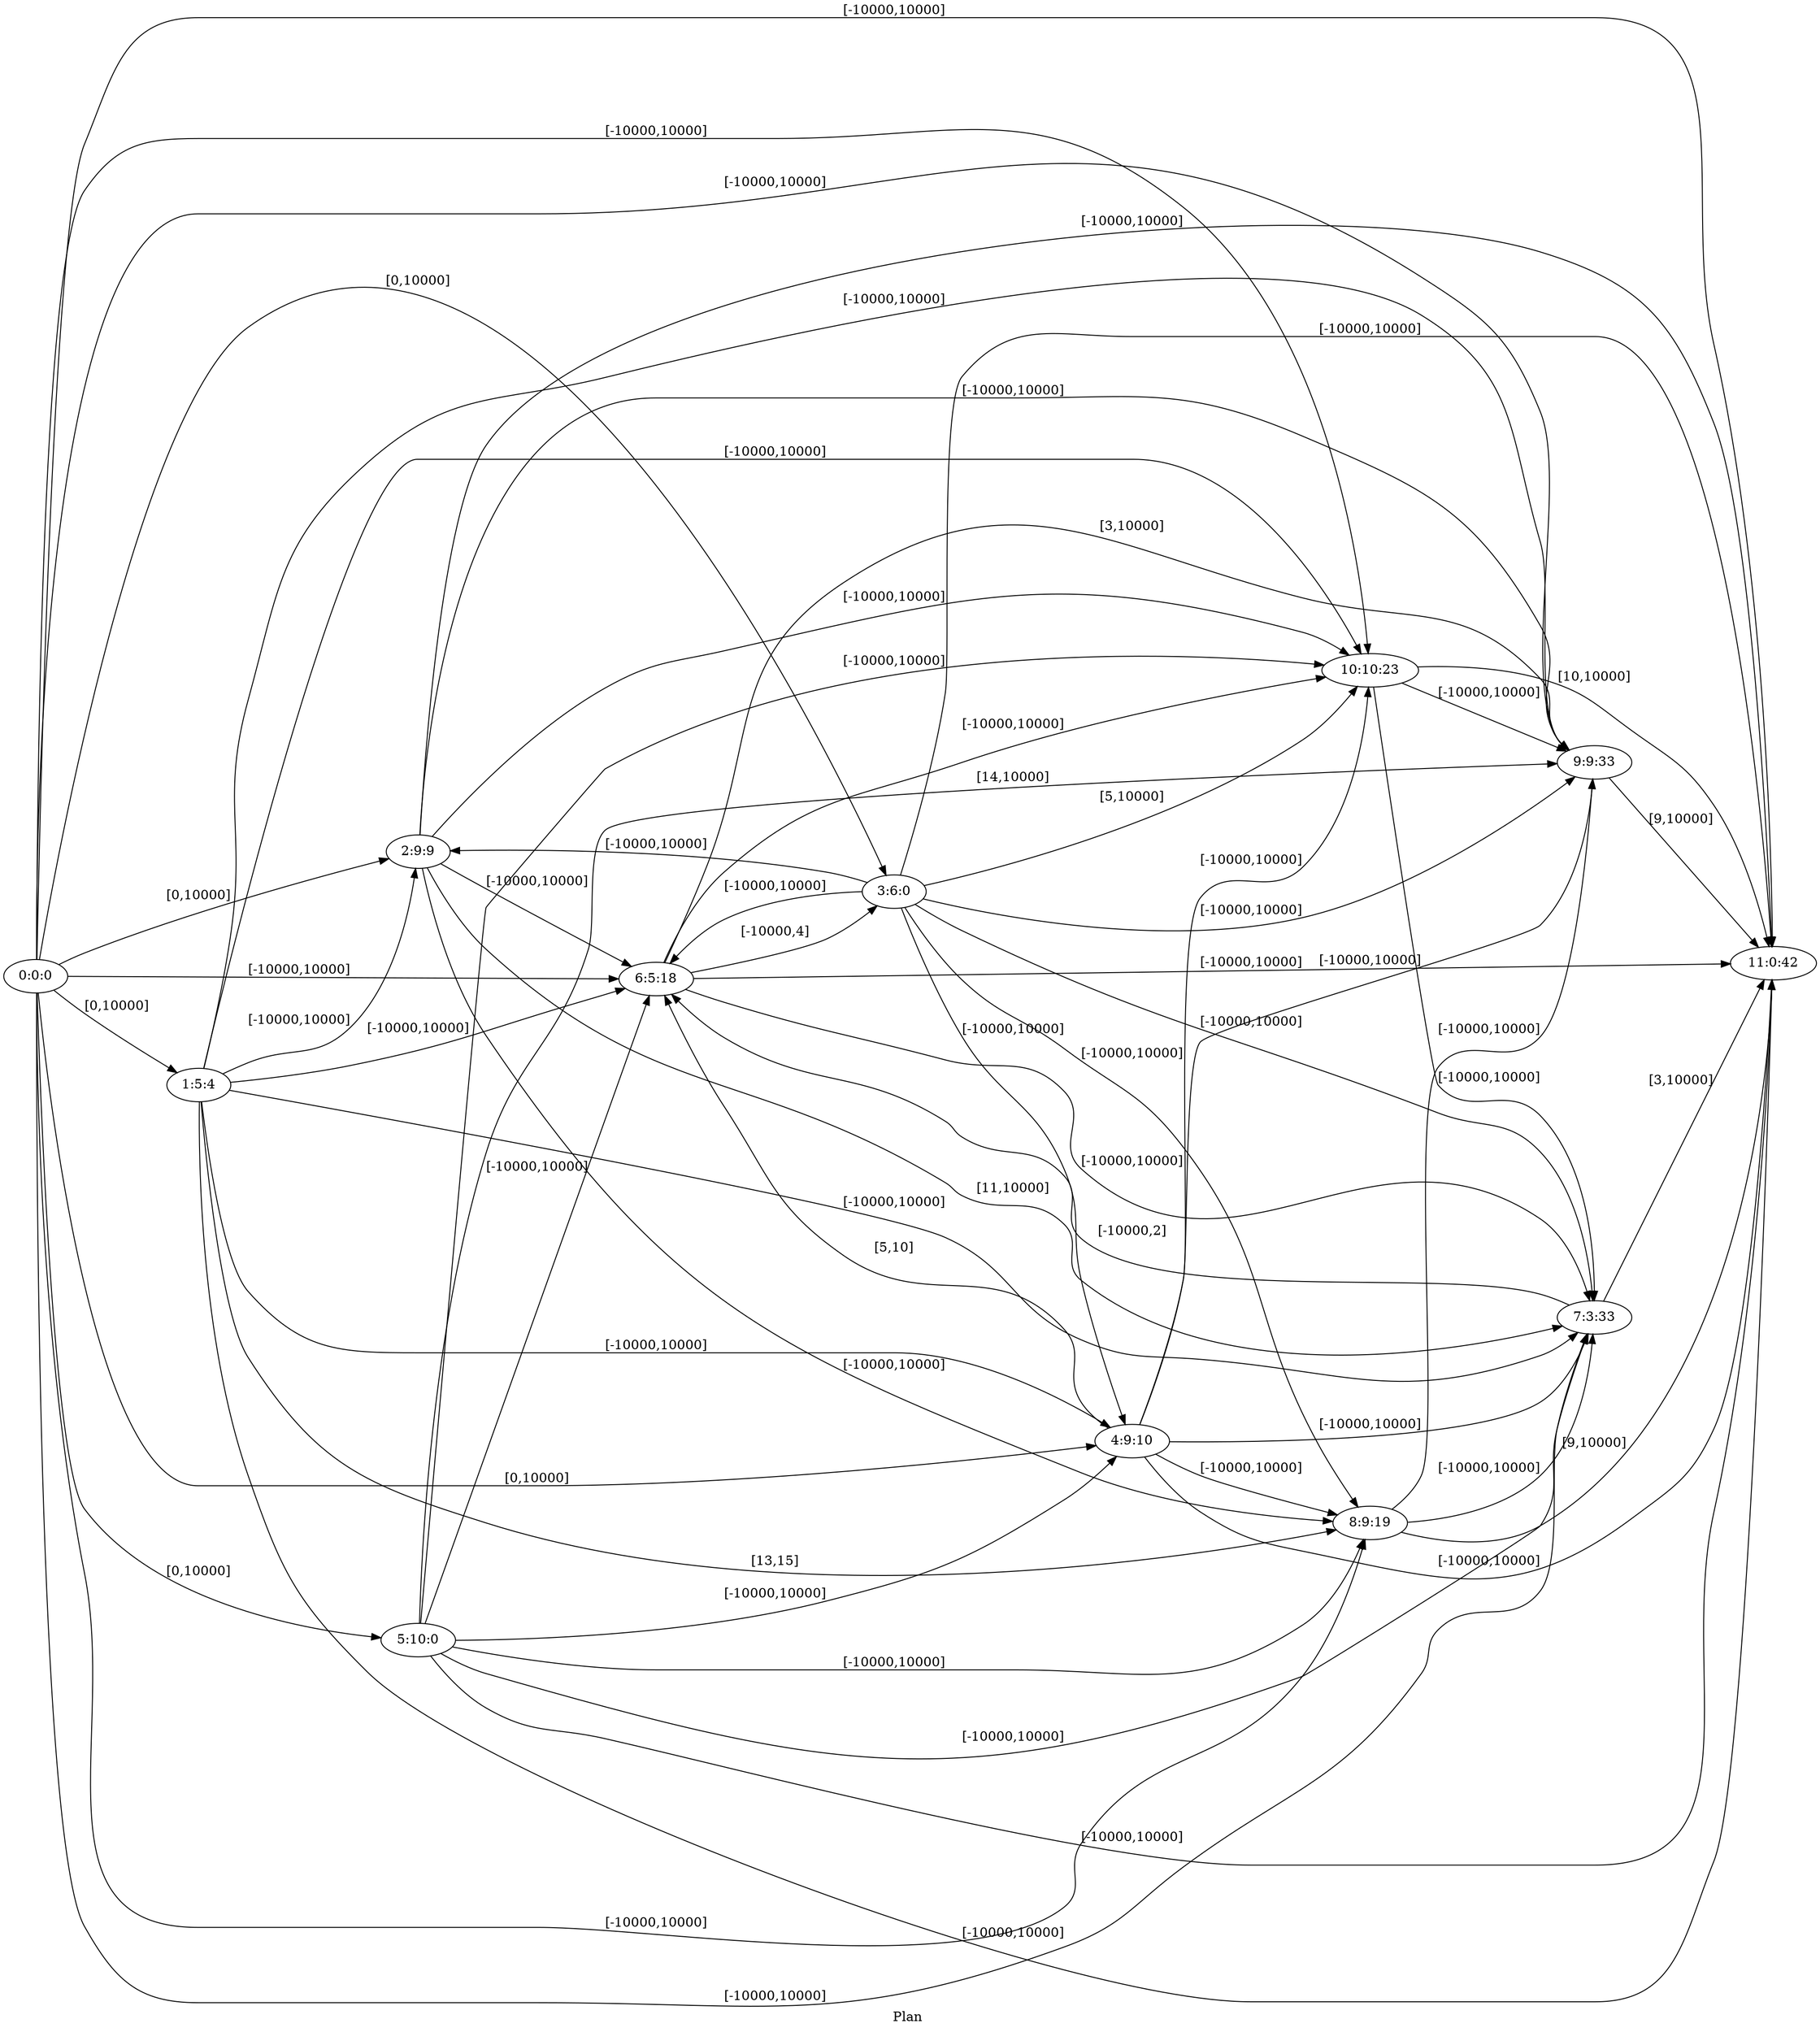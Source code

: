 digraph G {
 rankdir = LR;
 nodesep = .45; 
 size = 30;
label="Plan ";
 fldt = 0.654989;
"0:0:0"->"1:5:4"[ label = "[0,10000]"];
"0:0:0"->"2:9:9"[ label = "[0,10000]"];
"0:0:0"->"3:6:0"[ label = "[0,10000]"];
"0:0:0"->"4:9:10"[ label = "[0,10000]"];
"0:0:0"->"5:10:0"[ label = "[0,10000]"];
"0:0:0"->"6:5:18"[ label = "[-10000,10000]"];
"0:0:0"->"7:3:33"[ label = "[-10000,10000]"];
"0:0:0"->"8:9:19"[ label = "[-10000,10000]"];
"0:0:0"->"9:9:33"[ label = "[-10000,10000]"];
"0:0:0"->"10:10:23"[ label = "[-10000,10000]"];
"0:0:0"->"11:0:42"[ label = "[-10000,10000]"];
"1:5:4"->"2:9:9"[ label = "[-10000,10000]"];
"1:5:4"->"4:9:10"[ label = "[-10000,10000]"];
"1:5:4"->"6:5:18"[ label = "[-10000,10000]"];
"1:5:4"->"7:3:33"[ label = "[-10000,10000]"];
"1:5:4"->"8:9:19"[ label = "[13,15]"];
"1:5:4"->"9:9:33"[ label = "[-10000,10000]"];
"1:5:4"->"10:10:23"[ label = "[-10000,10000]"];
"1:5:4"->"11:0:42"[ label = "[-10000,10000]"];
"2:9:9"->"6:5:18"[ label = "[-10000,10000]"];
"2:9:9"->"7:3:33"[ label = "[11,10000]"];
"2:9:9"->"8:9:19"[ label = "[-10000,10000]"];
"2:9:9"->"9:9:33"[ label = "[-10000,10000]"];
"2:9:9"->"10:10:23"[ label = "[-10000,10000]"];
"2:9:9"->"11:0:42"[ label = "[-10000,10000]"];
"3:6:0"->"2:9:9"[ label = "[-10000,10000]"];
"3:6:0"->"4:9:10"[ label = "[-10000,10000]"];
"3:6:0"->"6:5:18"[ label = "[-10000,10000]"];
"3:6:0"->"7:3:33"[ label = "[-10000,10000]"];
"3:6:0"->"8:9:19"[ label = "[-10000,10000]"];
"3:6:0"->"9:9:33"[ label = "[-10000,10000]"];
"3:6:0"->"10:10:23"[ label = "[5,10000]"];
"3:6:0"->"11:0:42"[ label = "[-10000,10000]"];
"4:9:10"->"6:5:18"[ label = "[5,10]"];
"4:9:10"->"7:3:33"[ label = "[-10000,10000]"];
"4:9:10"->"8:9:19"[ label = "[-10000,10000]"];
"4:9:10"->"9:9:33"[ label = "[-10000,10000]"];
"4:9:10"->"10:10:23"[ label = "[-10000,10000]"];
"4:9:10"->"11:0:42"[ label = "[-10000,10000]"];
"5:10:0"->"4:9:10"[ label = "[-10000,10000]"];
"5:10:0"->"6:5:18"[ label = "[-10000,10000]"];
"5:10:0"->"7:3:33"[ label = "[-10000,10000]"];
"5:10:0"->"8:9:19"[ label = "[-10000,10000]"];
"5:10:0"->"9:9:33"[ label = "[14,10000]"];
"5:10:0"->"10:10:23"[ label = "[-10000,10000]"];
"5:10:0"->"11:0:42"[ label = "[-10000,10000]"];
"6:5:18"->"3:6:0"[ label = "[-10000,4]"];
"6:5:18"->"7:3:33"[ label = "[-10000,10000]"];
"6:5:18"->"9:9:33"[ label = "[3,10000]"];
"6:5:18"->"10:10:23"[ label = "[-10000,10000]"];
"6:5:18"->"11:0:42"[ label = "[-10000,10000]"];
"7:3:33"->"6:5:18"[ label = "[-10000,2]"];
"7:3:33"->"11:0:42"[ label = "[3,10000]"];
"8:9:19"->"7:3:33"[ label = "[-10000,10000]"];
"8:9:19"->"9:9:33"[ label = "[-10000,10000]"];
"8:9:19"->"11:0:42"[ label = "[9,10000]"];
"9:9:33"->"11:0:42"[ label = "[9,10000]"];
"10:10:23"->"7:3:33"[ label = "[-10000,10000]"];
"10:10:23"->"9:9:33"[ label = "[-10000,10000]"];
"10:10:23"->"11:0:42"[ label = "[10,10000]"];
}
